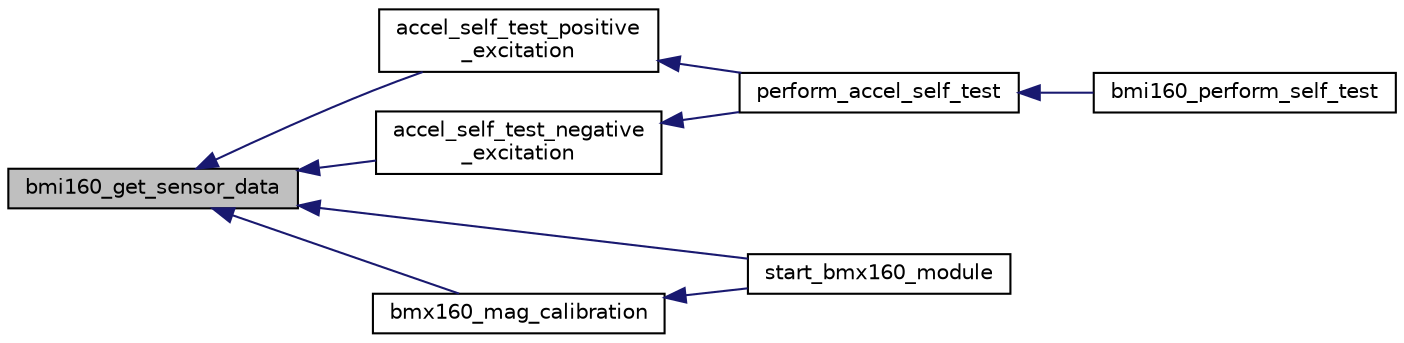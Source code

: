 digraph "bmi160_get_sensor_data"
{
  edge [fontname="Helvetica",fontsize="10",labelfontname="Helvetica",labelfontsize="10"];
  node [fontname="Helvetica",fontsize="10",shape=record];
  rankdir="LR";
  Node1 [label="bmi160_get_sensor_data",height=0.2,width=0.4,color="black", fillcolor="grey75", style="filled", fontcolor="black"];
  Node1 -> Node2 [dir="back",color="midnightblue",fontsize="10",style="solid",fontname="Helvetica"];
  Node2 [label="accel_self_test_positive\l_excitation",height=0.2,width=0.4,color="black", fillcolor="white", style="filled",URL="$bmi160_8c.html#adee844560bc930940a1f1c44850fef73",tooltip="This API performs accel self test with positive excitation. "];
  Node2 -> Node3 [dir="back",color="midnightblue",fontsize="10",style="solid",fontname="Helvetica"];
  Node3 [label="perform_accel_self_test",height=0.2,width=0.4,color="black", fillcolor="white", style="filled",URL="$bmi160_8c.html#a58524a9b6fe288b5fb74f0b5cfb48703",tooltip="This API performs the self test for accelerometer of BMI160. "];
  Node3 -> Node4 [dir="back",color="midnightblue",fontsize="10",style="solid",fontname="Helvetica"];
  Node4 [label="bmi160_perform_self_test",height=0.2,width=0.4,color="black", fillcolor="white", style="filled",URL="$bmi160_8h.html#a6f83dc85a8173886ffe58e381fd9e0b8",tooltip="This is used to perform self test of accel/gyro of the BMI160 sensor. "];
  Node1 -> Node5 [dir="back",color="midnightblue",fontsize="10",style="solid",fontname="Helvetica"];
  Node5 [label="accel_self_test_negative\l_excitation",height=0.2,width=0.4,color="black", fillcolor="white", style="filled",URL="$bmi160_8c.html#a43fb54ccd6ee30278b2fffce6ea62a83",tooltip="This API performs accel self test with negative excitation. "];
  Node5 -> Node3 [dir="back",color="midnightblue",fontsize="10",style="solid",fontname="Helvetica"];
  Node1 -> Node6 [dir="back",color="midnightblue",fontsize="10",style="solid",fontname="Helvetica"];
  Node6 [label="start_bmx160_module",height=0.2,width=0.4,color="black", fillcolor="white", style="filled",URL="$group___b_m_x160.html#ga3c92c87bd9ca59bc115bc38377fd51e8",tooltip="Start BMX160 threads. "];
  Node1 -> Node7 [dir="back",color="midnightblue",fontsize="10",style="solid",fontname="Helvetica"];
  Node7 [label="bmx160_mag_calibration",height=0.2,width=0.4,color="black", fillcolor="white", style="filled",URL="$group___b_m_x160.html#gadfae2f890ccf344affabc18eccb13004"];
  Node7 -> Node6 [dir="back",color="midnightblue",fontsize="10",style="solid",fontname="Helvetica"];
}
